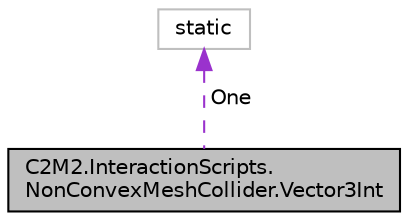 digraph "C2M2.InteractionScripts.NonConvexMeshCollider.Vector3Int"
{
 // LATEX_PDF_SIZE
  edge [fontname="Helvetica",fontsize="10",labelfontname="Helvetica",labelfontsize="10"];
  node [fontname="Helvetica",fontsize="10",shape=record];
  Node1 [label="C2M2.InteractionScripts.\lNonConvexMeshCollider.Vector3Int",height=0.2,width=0.4,color="black", fillcolor="grey75", style="filled", fontcolor="black",tooltip=" "];
  Node2 -> Node1 [dir="back",color="darkorchid3",fontsize="10",style="dashed",label=" One" ,fontname="Helvetica"];
  Node2 [label="static",height=0.2,width=0.4,color="grey75", fillcolor="white", style="filled",tooltip=" "];
}
